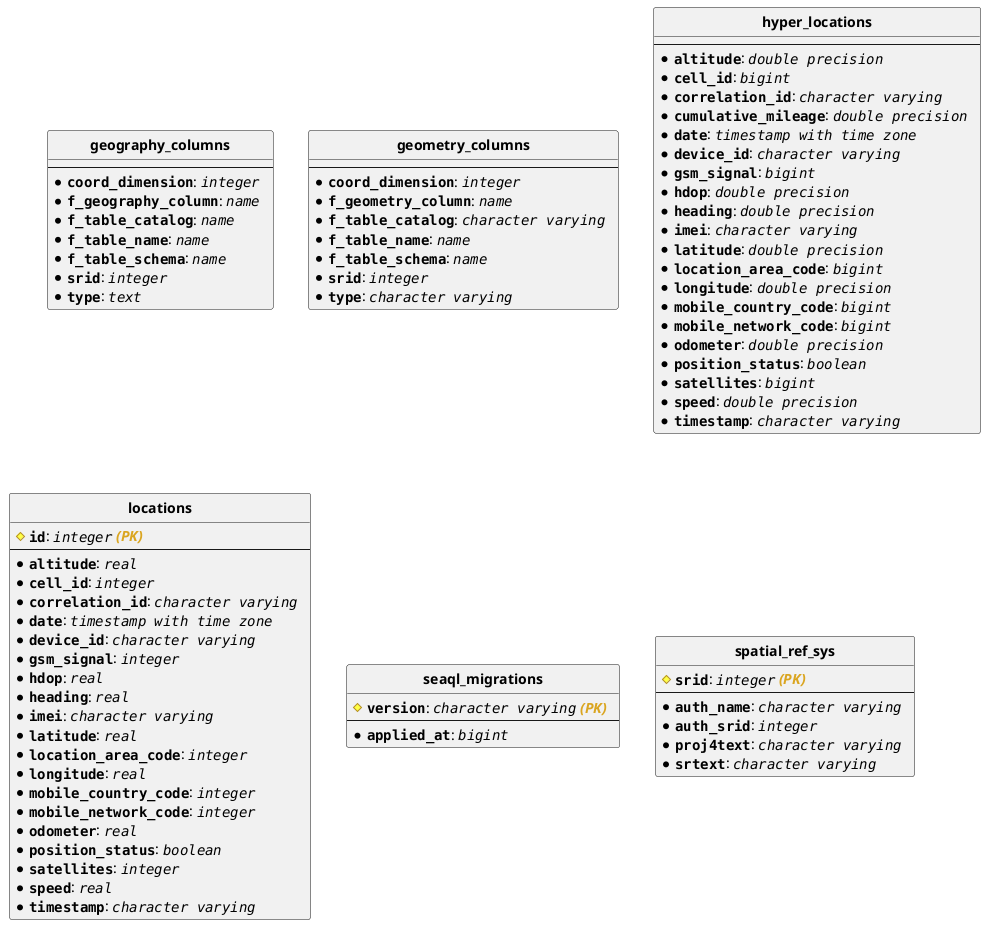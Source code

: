 @startuml

hide circle
skinparam linetype ortho

class "**geography_columns**" {
---
* <b>""coord_dimension""</b>: //""integer""  //
* <b>""f_geography_column""</b>: //""name""  //
* <b>""f_table_catalog""</b>: //""name""  //
* <b>""f_table_name""</b>: //""name""  //
* <b>""f_table_schema""</b>: //""name""  //
* <b>""srid""</b>: //""integer""  //
* <b>""type""</b>: //""text""  //
}

class "**geometry_columns**" {
---
* <b>""coord_dimension""</b>: //""integer""  //
* <b>""f_geometry_column""</b>: //""name""  //
* <b>""f_table_catalog""</b>: //""character varying""  //
* <b>""f_table_name""</b>: //""name""  //
* <b>""f_table_schema""</b>: //""name""  //
* <b>""srid""</b>: //""integer""  //
* <b>""type""</b>: //""character varying""  //
}

class "**hyper_locations**" {
---
* <b>""altitude""</b>: //""double precision""  //
* <b>""cell_id""</b>: //""bigint""  //
* <b>""correlation_id""</b>: //""character varying""  //
* <b>""cumulative_mileage""</b>: //""double precision""  //
* <b>""date""</b>: //""timestamp with time zone""  //
* <b>""device_id""</b>: //""character varying""  //
* <b>""gsm_signal""</b>: //""bigint""  //
* <b>""hdop""</b>: //""double precision""  //
* <b>""heading""</b>: //""double precision""  //
* <b>""imei""</b>: //""character varying""  //
* <b>""latitude""</b>: //""double precision""  //
* <b>""location_area_code""</b>: //""bigint""  //
* <b>""longitude""</b>: //""double precision""  //
* <b>""mobile_country_code""</b>: //""bigint""  //
* <b>""mobile_network_code""</b>: //""bigint""  //
* <b>""odometer""</b>: //""double precision""  //
* <b>""position_status""</b>: //""boolean""  //
* <b>""satellites""</b>: //""bigint""  //
* <b>""speed""</b>: //""double precision""  //
* <b>""timestamp""</b>: //""character varying""  //
}

class "**locations**" {
# <b>""id""</b>: //""integer"" <b><color:goldenrod>(PK) </color></b> //
---
* <b>""altitude""</b>: //""real""  //
* <b>""cell_id""</b>: //""integer""  //
* <b>""correlation_id""</b>: //""character varying""  //
* <b>""date""</b>: //""timestamp with time zone""  //
* <b>""device_id""</b>: //""character varying""  //
* <b>""gsm_signal""</b>: //""integer""  //
* <b>""hdop""</b>: //""real""  //
* <b>""heading""</b>: //""real""  //
* <b>""imei""</b>: //""character varying""  //
* <b>""latitude""</b>: //""real""  //
* <b>""location_area_code""</b>: //""integer""  //
* <b>""longitude""</b>: //""real""  //
* <b>""mobile_country_code""</b>: //""integer""  //
* <b>""mobile_network_code""</b>: //""integer""  //
* <b>""odometer""</b>: //""real""  //
* <b>""position_status""</b>: //""boolean""  //
* <b>""satellites""</b>: //""integer""  //
* <b>""speed""</b>: //""real""  //
* <b>""timestamp""</b>: //""character varying""  //
}

class "**seaql_migrations**" {
# <b>""version""</b>: //""character varying"" <b><color:goldenrod>(PK) </color></b> //
---
* <b>""applied_at""</b>: //""bigint""  //
}

class "**spatial_ref_sys**" {
# <b>""srid""</b>: //""integer"" <b><color:goldenrod>(PK) </color></b> //
---
* <b>""auth_name""</b>: //""character varying""  //
* <b>""auth_srid""</b>: //""integer""  //
* <b>""proj4text""</b>: //""character varying""  //
* <b>""srtext""</b>: //""character varying""  //
}



@enduml

